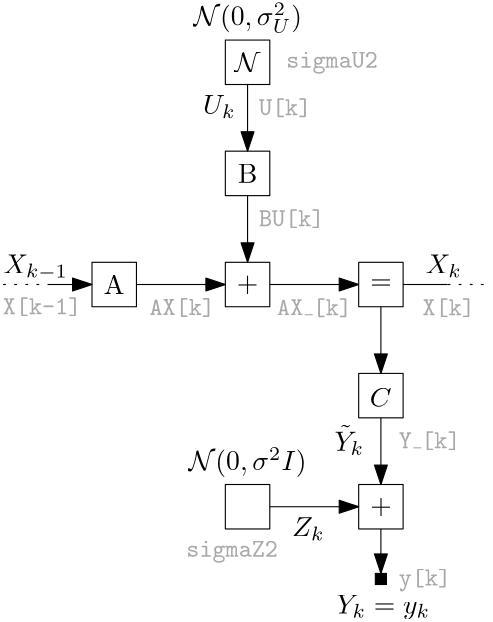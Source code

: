 <?xml version="1.0"?>
<!DOCTYPE ipe SYSTEM "ipe.dtd">
<ipe version="70218" creator="Ipe 7.2.28">
<info created="D:20220715071431" modified="D:20240305151742"/>
<ipestyle name="basic">
<symbol name="arrow/arc(spx)">
<path stroke="sym-stroke" fill="sym-stroke" pen="sym-pen">
0 0 m
-1 0.333 l
-1 -0.333 l
h
</path>
</symbol>
<symbol name="arrow/farc(spx)">
<path stroke="sym-stroke" fill="white" pen="sym-pen">
0 0 m
-1 0.333 l
-1 -0.333 l
h
</path>
</symbol>
<symbol name="arrow/ptarc(spx)">
<path stroke="sym-stroke" fill="sym-stroke" pen="sym-pen">
0 0 m
-1 0.333 l
-0.8 0 l
-1 -0.333 l
h
</path>
</symbol>
<symbol name="arrow/fptarc(spx)">
<path stroke="sym-stroke" fill="white" pen="sym-pen">
0 0 m
-1 0.333 l
-0.8 0 l
-1 -0.333 l
h
</path>
</symbol>
<symbol name="mark/circle(sx)" transformations="translations">
<path fill="sym-stroke">
0.6 0 0 0.6 0 0 e
0.4 0 0 0.4 0 0 e
</path>
</symbol>
<symbol name="mark/disk(sx)" transformations="translations">
<path fill="sym-stroke">
0.6 0 0 0.6 0 0 e
</path>
</symbol>
<symbol name="mark/fdisk(sfx)" transformations="translations">
<group>
<path fill="sym-fill">
0.5 0 0 0.5 0 0 e
</path>
<path fill="sym-stroke" fillrule="eofill">
0.6 0 0 0.6 0 0 e
0.4 0 0 0.4 0 0 e
</path>
</group>
</symbol>
<symbol name="mark/box(sx)" transformations="translations">
<path fill="sym-stroke" fillrule="eofill">
-0.6 -0.6 m
0.6 -0.6 l
0.6 0.6 l
-0.6 0.6 l
h
-0.4 -0.4 m
0.4 -0.4 l
0.4 0.4 l
-0.4 0.4 l
h
</path>
</symbol>
<symbol name="mark/square(sx)" transformations="translations">
<path fill="sym-stroke">
-0.6 -0.6 m
0.6 -0.6 l
0.6 0.6 l
-0.6 0.6 l
h
</path>
</symbol>
<symbol name="mark/fsquare(sfx)" transformations="translations">
<group>
<path fill="sym-fill">
-0.5 -0.5 m
0.5 -0.5 l
0.5 0.5 l
-0.5 0.5 l
h
</path>
<path fill="sym-stroke" fillrule="eofill">
-0.6 -0.6 m
0.6 -0.6 l
0.6 0.6 l
-0.6 0.6 l
h
-0.4 -0.4 m
0.4 -0.4 l
0.4 0.4 l
-0.4 0.4 l
h
</path>
</group>
</symbol>
<symbol name="mark/cross(sx)" transformations="translations">
<group>
<path fill="sym-stroke">
-0.43 -0.57 m
0.57 0.43 l
0.43 0.57 l
-0.57 -0.43 l
h
</path>
<path fill="sym-stroke">
-0.43 0.57 m
0.57 -0.43 l
0.43 -0.57 l
-0.57 0.43 l
h
</path>
</group>
</symbol>
<symbol name="arrow/fnormal(spx)">
<path stroke="sym-stroke" fill="white" pen="sym-pen">
0 0 m
-1 0.333 l
-1 -0.333 l
h
</path>
</symbol>
<symbol name="arrow/pointed(spx)">
<path stroke="sym-stroke" fill="sym-stroke" pen="sym-pen">
0 0 m
-1 0.333 l
-0.8 0 l
-1 -0.333 l
h
</path>
</symbol>
<symbol name="arrow/fpointed(spx)">
<path stroke="sym-stroke" fill="white" pen="sym-pen">
0 0 m
-1 0.333 l
-0.8 0 l
-1 -0.333 l
h
</path>
</symbol>
<symbol name="arrow/linear(spx)">
<path stroke="sym-stroke" pen="sym-pen">
-1 0.333 m
0 0 l
-1 -0.333 l
</path>
</symbol>
<symbol name="arrow/fdouble(spx)">
<path stroke="sym-stroke" fill="white" pen="sym-pen">
0 0 m
-1 0.333 l
-1 -0.333 l
h
-1 0 m
-2 0.333 l
-2 -0.333 l
h
</path>
</symbol>
<symbol name="arrow/double(spx)">
<path stroke="sym-stroke" fill="sym-stroke" pen="sym-pen">
0 0 m
-1 0.333 l
-1 -0.333 l
h
-1 0 m
-2 0.333 l
-2 -0.333 l
h
</path>
</symbol>
<symbol name="arrow/mid-normal(spx)">
<path stroke="sym-stroke" fill="sym-stroke" pen="sym-pen">
0.5 0 m
-0.5 0.333 l
-0.5 -0.333 l
h
</path>
</symbol>
<symbol name="arrow/mid-fnormal(spx)">
<path stroke="sym-stroke" fill="white" pen="sym-pen">
0.5 0 m
-0.5 0.333 l
-0.5 -0.333 l
h
</path>
</symbol>
<symbol name="arrow/mid-pointed(spx)">
<path stroke="sym-stroke" fill="sym-stroke" pen="sym-pen">
0.5 0 m
-0.5 0.333 l
-0.3 0 l
-0.5 -0.333 l
h
</path>
</symbol>
<symbol name="arrow/mid-fpointed(spx)">
<path stroke="sym-stroke" fill="white" pen="sym-pen">
0.5 0 m
-0.5 0.333 l
-0.3 0 l
-0.5 -0.333 l
h
</path>
</symbol>
<symbol name="arrow/mid-double(spx)">
<path stroke="sym-stroke" fill="sym-stroke" pen="sym-pen">
1 0 m
0 0.333 l
0 -0.333 l
h
0 0 m
-1 0.333 l
-1 -0.333 l
h
</path>
</symbol>
<symbol name="arrow/mid-fdouble(spx)">
<path stroke="sym-stroke" fill="white" pen="sym-pen">
1 0 m
0 0.333 l
0 -0.333 l
h
0 0 m
-1 0.333 l
-1 -0.333 l
h
</path>
</symbol>
<anglesize name="22.5 deg" value="22.5"/>
<anglesize name="30 deg" value="30"/>
<anglesize name="45 deg" value="45"/>
<anglesize name="60 deg" value="60"/>
<anglesize name="90 deg" value="90"/>
<arrowsize name="large" value="10"/>
<arrowsize name="small" value="5"/>
<arrowsize name="tiny" value="3"/>
<color name="blue" value="0 0 1"/>
<color name="brown" value="0.647 0.165 0.165"/>
<color name="darkblue" value="0 0 0.545"/>
<color name="darkcyan" value="0 0.545 0.545"/>
<color name="darkgray" value="0.663"/>
<color name="darkgreen" value="0 0.392 0"/>
<color name="darkmagenta" value="0.545 0 0.545"/>
<color name="darkorange" value="1 0.549 0"/>
<color name="darkred" value="0.545 0 0"/>
<color name="gold" value="1 0.843 0"/>
<color name="gray" value="0.745"/>
<color name="green" value="0 1 0"/>
<color name="lightblue" value="0.678 0.847 0.902"/>
<color name="lightcyan" value="0.878 1 1"/>
<color name="lightgray" value="0.827"/>
<color name="lightgreen" value="0.565 0.933 0.565"/>
<color name="lightyellow" value="1 1 0.878"/>
<color name="navy" value="0 0 0.502"/>
<color name="orange" value="1 0.647 0"/>
<color name="pink" value="1 0.753 0.796"/>
<color name="purple" value="0.627 0.125 0.941"/>
<color name="red" value="1 0 0"/>
<color name="seagreen" value="0.18 0.545 0.341"/>
<color name="turquoise" value="0.251 0.878 0.816"/>
<color name="violet" value="0.933 0.51 0.933"/>
<color name="yellow" value="1 1 0"/>
<dashstyle name="dash dot dotted" value="[4 2 1 2 1 2] 0"/>
<dashstyle name="dash dotted" value="[4 2 1 2] 0"/>
<dashstyle name="dashed" value="[4] 0"/>
<dashstyle name="dotted" value="[1 3] 0"/>
<gridsize name="1 pts" value="1"/>
<gridsize name="10 pts (~3.5 mm)" value="10"/>
<gridsize name="14 pts (~5 mm)" value="14"/>
<gridsize name="16 pts (~6 mm)" value="16"/>
<gridsize name="2 pts" value="2"/>
<gridsize name="20 pts (~7 mm)" value="20"/>
<gridsize name="28 pts (~10 mm)" value="28"/>
<gridsize name="32 pts (~12 mm)" value="32"/>
<gridsize name="4 pts" value="4"/>
<gridsize name="56 pts (~20 mm)" value="56"/>
<gridsize name="8 pts (~3 mm)" value="8"/>
<opacity name="10%" value="0.1"/>
<opacity name="30%" value="0.3"/>
<opacity name="50%" value="0.5"/>
<opacity name="75%" value="0.75"/>
<pen name="fat" value="1.2"/>
<pen name="heavier" value="0.8"/>
<pen name="ultrafat" value="2"/>
<symbolsize name="large" value="5"/>
<symbolsize name="small" value="2"/>
<symbolsize name="tiny" value="1.1"/>
<textsize name="Huge" value="\Huge"/>
<textsize name="LARGE" value="\LARGE"/>
<textsize name="Large" value="\Large"/>
<textsize name="footnote" value="\footnotesize"/>
<textsize name="huge" value="\huge"/>
<textsize name="large" value="\large"/>
<textsize name="small" value="\small"/>
<textsize name="tiny" value="\tiny"/>
<textstyle name="center" begin="\begin{center}" end="\end{center}"/>
<textstyle name="item" begin="\begin{itemize}\item{}" end="\end{itemize}"/>
<textstyle name="itemize" begin="\begin{itemize}" end="\end{itemize}"/>
<tiling name="falling" angle="-60" step="4" width="1"/>
<tiling name="rising" angle="30" step="4" width="1"/>
</ipestyle>
<page>
<layer name="alpha"/>
<view layers="alpha" active="alpha"/>
<path layer="alpha" stroke="black">
128 688 m
128 672 l
144 672 l
144 688 l
h
</path>
<path stroke="black" arrow="normal/normal">
144 680 m
176 680 l
</path>
<path stroke="black">
176 688 m
176 672 l
192 672 l
192 688 l
h
</path>
<path stroke="black">
224 688 m
224 672 l
240 672 l
240 688 l
h
</path>
<path matrix="1 0 0 1 0 8" stroke="black">
224 640 m
224 624 l
240 624 l
240 640 l
h
</path>
<path matrix="1 0 0 1 0 -8" stroke="black">
176 736 m
176 720 l
192 720 l
192 736 l
h
</path>
<path matrix="1 0 0 1 0 -16" stroke="black">
176 784 m
176 768 l
192 768 l
192 784 l
h
</path>
<path matrix="1 0 0 1 0 16" stroke="black">
224 592 m
224 576 l
240 576 l
240 592 l
h
</path>
<path matrix="1 0 0 1 0 16" stroke="black">
176 592 m
176 576 l
192 576 l
192 592 l
h
</path>
<path stroke="black" arrow="normal/normal">
192 680 m
224 680 l
</path>
<path matrix="1 0 0 0.75 0 168" stroke="black" arrow="normal/normal">
232 672 m
232 640 l
</path>
<path matrix="1 0 0 0.75 0 164" stroke="black" arrow="normal/normal">
232 624 m
232 592 l
</path>
<path matrix="1 0 0 1 0 16" stroke="black" arrow="normal/normal">
192 584 m
224 584 l
</path>
<path matrix="1 0 0 0.75 0 172" stroke="black" arrow="normal/normal">
184 720 m
184 688 l
</path>
<path matrix="1 0 0 0.75 0 176" stroke="black" arrow="normal/normal">
184 768 m
184 736 l
</path>
<path stroke="black">
240 680 m
256 680 l
</path>
<path stroke="black" arrow="normal/normal">
112 680 m
128 680 l
</path>
<path stroke="black" dash="dotted">
256 680 m
272 680 l
</path>
<path stroke="black" dash="dotted">
96 680 m
112 680 l
</path>
<path matrix="1 0 0 1 0 16" stroke="black" arrow="normal/normal">
232 576 m
232 560 l
</path>
<text matrix="1 0 0 1 -8 -4" transformations="translations" pos="104 688" stroke="black" type="label" width="23.353" height="6.812" depth="2.32" valign="baseline" style="math">X_{k-1}</text>
<text matrix="1 0 0 1 -8 -4" transformations="translations" pos="256 688" stroke="black" type="label" width="16.476" height="6.812" depth="1.49" valign="baseline">$X_k$
</text>
<text matrix="1 0 0 1 -24 -16" transformations="translations" pos="192 760" stroke="black" type="label" width="11.704" height="6.812" depth="1.49" valign="center" style="math">U_k</text>
<text matrix="1 0 0 1 -14 8" transformations="translations" pos="240 616" stroke="black" type="label" width="10.686" height="9.176" depth="1.49" halign="right" valign="center" style="math">\tilde Y_k</text>
<text matrix="1 0 0 1 0 16" transformations="translations" pos="200 576" stroke="black" type="label" width="11.703" height="6.812" depth="1.49" valign="center" style="math">Z_k</text>
<text matrix="1 0 0 1 -24 4" transformations="translations" pos="240 560" stroke="black" type="label" width="33.755" height="6.815" depth="1.93" valign="center" style="math">Y_k = y_k</text>
<text transformations="translations" pos="228 636" stroke="black" type="label" width="7.833" height="6.808" depth="0" valign="baseline" style="math">C</text>
<text matrix="1 0 0 1 4 20" transformations="translations" pos="228 580" stroke="black" type="label" width="7.749" height="5.812" depth="0.83" halign="center" valign="center" style="math">+</text>
<text matrix="1 0 0 1 4 100" transformations="translations" pos="228 580" stroke="black" type="label" width="7.749" height="3.655" depth="0" halign="center" valign="center" style="math">$=$</text>
<text matrix="1 0 0 1 -44 100" transformations="translations" pos="228 580" stroke="black" type="label" width="7.749" height="5.812" depth="0.83" halign="center" valign="center" style="math">$+$</text>
<text matrix="1 0 0 1 -92 100" transformations="translations" pos="228 580" stroke="black" type="label" width="7.472" height="6.808" depth="0" halign="center" valign="center" style="math">$A$</text>
<text matrix="1 0 0 1 -44 140" transformations="translations" pos="228 580" stroke="black" type="label" width="7.057" height="6.808" depth="0" halign="center" valign="center" style="math">$B$</text>
<text matrix="1 0 0 1 -44 180" transformations="translations" pos="228 580" stroke="black" type="label" width="9.642" height="6.808" depth="0" halign="center" valign="center" style="math">\mathcal{N}</text>
<text matrix="1 0 0 1 -44 36" transformations="translations" pos="228 580" stroke="black" type="label" width="42.481" height="8.11" depth="2.49" halign="center" valign="center" style="math">\mathcal{N}(0, \sigma^2 I)</text>
<path matrix="1 0 0 1 0 16" stroke="black" fill="black">
230 560 m
230 556 l
234 556 l
234 560 l
h
</path>
<text matrix="1 0 0 1 12 0" transformations="translations" pos="98 672" stroke="darkgray" type="label" width="28.244" height="6.234" depth="0.74" halign="center" valign="center" size="small">\texttt{X[k-1]}</text>
<text matrix="1 0 0 1 62.432 -0.246434" transformations="translations" pos="98 672" stroke="darkgray" type="label" width="23.536" height="6.234" depth="0.74" halign="center" valign="center" size="small">\texttt{AX[k]}</text>
<text matrix="1 0 0 1 158.392 -0.292215" transformations="translations" pos="98 672" stroke="darkgray" type="label" width="18.829" height="6.234" depth="0.74" halign="center" valign="center" size="small">\texttt{X[k]}</text>
<text matrix="1 0 0 1 110.1 -0.326157" transformations="translations" pos="98 672" stroke="darkgray" type="label" width="26.926" height="6.234" depth="0.74" halign="center" valign="center" size="small">\texttt{AX\_[k]}</text>
<text matrix="1 0 0 1 140.432 -48.2464" transformations="translations" pos="98 672" stroke="darkgray" type="label" width="22.218" height="6.234" depth="0.74" valign="center" size="small">\texttt{Y\_[k]}</text>
<text matrix="1 0 0 1 90.1 31.6738" transformations="translations" pos="98 672" stroke="darkgray" type="label" width="23.536" height="6.234" depth="0.74" valign="center" size="small">\texttt{BU[k]}</text>
<text matrix="1 0 0 1 90.1 71.6738" transformations="translations" pos="98 672" stroke="darkgray" type="label" width="18.829" height="6.234" depth="0.74" valign="center" size="small">\texttt{U[k]}</text>
<text matrix="1 0 0 1 80.432 -88.2464" transformations="translations" pos="98 672" stroke="darkgray" type="label" width="32.951" height="5.482" depth="1.99" halign="center" valign="center" size="small">\texttt{sigmaZ2}</text>
<text matrix="1 0 0 1 140.432 -98.2464" transformations="translations" pos="98 672" stroke="darkgray" type="label" width="18.829" height="6.229" depth="1.99" valign="center" size="small">\texttt{y[k]}</text>
<text matrix="1 0 0 1 -44 196" transformations="translations" pos="228 580" stroke="black" type="label" width="39.166" height="8.114" depth="2.74" halign="center" valign="center" style="math">\mathcal{N}(0, \sigma_U^2)</text>
<text matrix="1 0 0 1 116.432 87.7536" transformations="translations" pos="98 672" stroke="darkgray" type="label" width="32.951" height="5.482" depth="1.99" halign="center" valign="center" size="small">\texttt{sigmaU2}</text>
</page>
</ipe>
